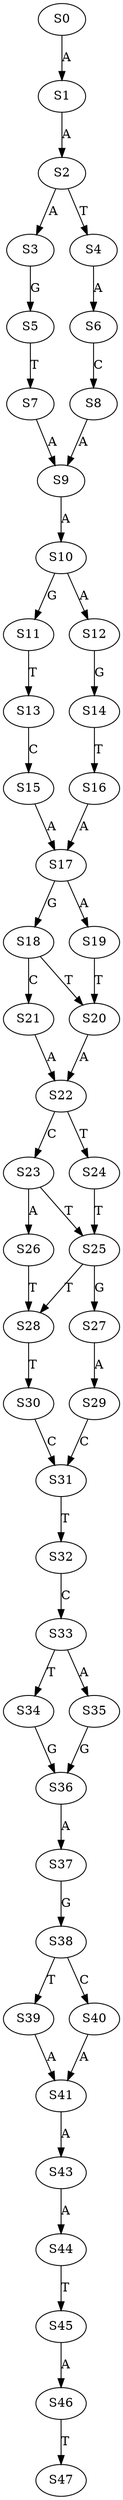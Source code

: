 strict digraph  {
	S0 -> S1 [ label = A ];
	S1 -> S2 [ label = A ];
	S2 -> S3 [ label = A ];
	S2 -> S4 [ label = T ];
	S3 -> S5 [ label = G ];
	S4 -> S6 [ label = A ];
	S5 -> S7 [ label = T ];
	S6 -> S8 [ label = C ];
	S7 -> S9 [ label = A ];
	S8 -> S9 [ label = A ];
	S9 -> S10 [ label = A ];
	S10 -> S11 [ label = G ];
	S10 -> S12 [ label = A ];
	S11 -> S13 [ label = T ];
	S12 -> S14 [ label = G ];
	S13 -> S15 [ label = C ];
	S14 -> S16 [ label = T ];
	S15 -> S17 [ label = A ];
	S16 -> S17 [ label = A ];
	S17 -> S18 [ label = G ];
	S17 -> S19 [ label = A ];
	S18 -> S20 [ label = T ];
	S18 -> S21 [ label = C ];
	S19 -> S20 [ label = T ];
	S20 -> S22 [ label = A ];
	S21 -> S22 [ label = A ];
	S22 -> S23 [ label = C ];
	S22 -> S24 [ label = T ];
	S23 -> S25 [ label = T ];
	S23 -> S26 [ label = A ];
	S24 -> S25 [ label = T ];
	S25 -> S27 [ label = G ];
	S25 -> S28 [ label = T ];
	S26 -> S28 [ label = T ];
	S27 -> S29 [ label = A ];
	S28 -> S30 [ label = T ];
	S29 -> S31 [ label = C ];
	S30 -> S31 [ label = C ];
	S31 -> S32 [ label = T ];
	S32 -> S33 [ label = C ];
	S33 -> S34 [ label = T ];
	S33 -> S35 [ label = A ];
	S34 -> S36 [ label = G ];
	S35 -> S36 [ label = G ];
	S36 -> S37 [ label = A ];
	S37 -> S38 [ label = G ];
	S38 -> S39 [ label = T ];
	S38 -> S40 [ label = C ];
	S39 -> S41 [ label = A ];
	S40 -> S41 [ label = A ];
	S41 -> S43 [ label = A ];
	S43 -> S44 [ label = A ];
	S44 -> S45 [ label = T ];
	S45 -> S46 [ label = A ];
	S46 -> S47 [ label = T ];
}
